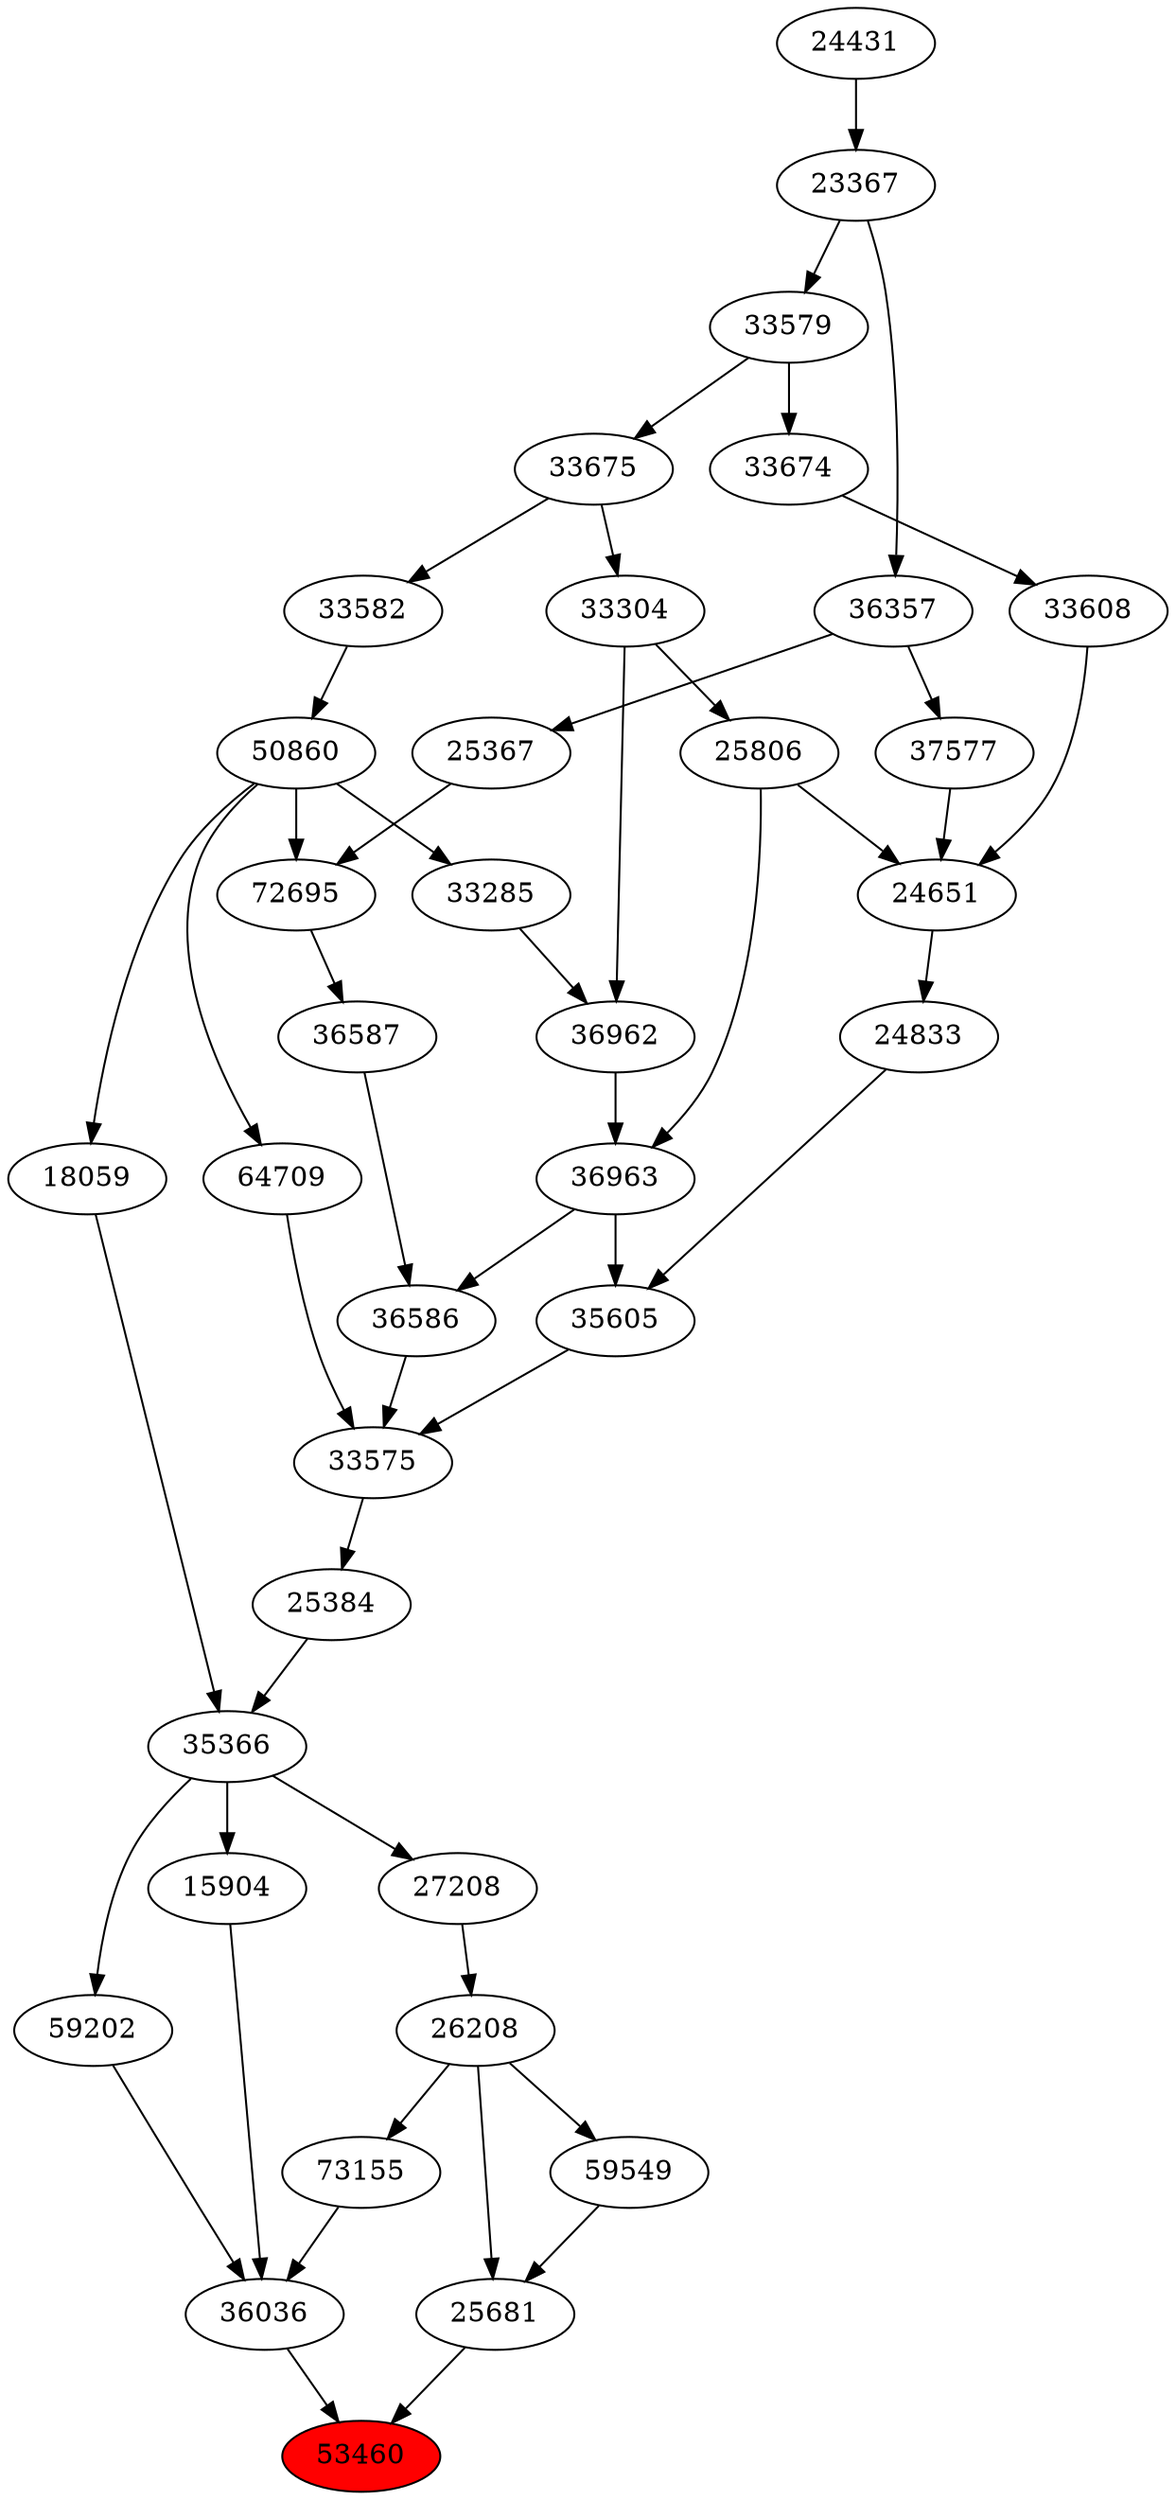 strict digraph{ 
53460 [label="53460" fillcolor=red style=filled]
36036 -> 53460
25681 -> 53460
36036 [label="36036"]
59202 -> 36036
15904 -> 36036
73155 -> 36036
25681 [label="25681"]
26208 -> 25681
59549 -> 25681
59202 [label="59202"]
35366 -> 59202
15904 [label="15904"]
35366 -> 15904
73155 [label="73155"]
26208 -> 73155
26208 [label="26208"]
27208 -> 26208
59549 [label="59549"]
26208 -> 59549
35366 [label="35366"]
25384 -> 35366
18059 -> 35366
27208 [label="27208"]
35366 -> 27208
25384 [label="25384"]
33575 -> 25384
18059 [label="18059"]
50860 -> 18059
33575 [label="33575"]
36586 -> 33575
35605 -> 33575
64709 -> 33575
50860 [label="50860"]
33582 -> 50860
36586 [label="36586"]
36587 -> 36586
36963 -> 36586
35605 [label="35605"]
24833 -> 35605
36963 -> 35605
64709 [label="64709"]
50860 -> 64709
33582 [label="33582"]
33675 -> 33582
36587 [label="36587"]
72695 -> 36587
36963 [label="36963"]
36962 -> 36963
25806 -> 36963
24833 [label="24833"]
24651 -> 24833
33675 [label="33675"]
33579 -> 33675
72695 [label="72695"]
50860 -> 72695
25367 -> 72695
36962 [label="36962"]
33285 -> 36962
33304 -> 36962
25806 [label="25806"]
33304 -> 25806
24651 [label="24651"]
25806 -> 24651
33608 -> 24651
37577 -> 24651
33579 [label="33579"]
23367 -> 33579
25367 [label="25367"]
36357 -> 25367
33285 [label="33285"]
50860 -> 33285
33304 [label="33304"]
33675 -> 33304
33608 [label="33608"]
33674 -> 33608
37577 [label="37577"]
36357 -> 37577
23367 [label="23367"]
24431 -> 23367
36357 [label="36357"]
23367 -> 36357
33674 [label="33674"]
33579 -> 33674
24431 [label="24431"]
}